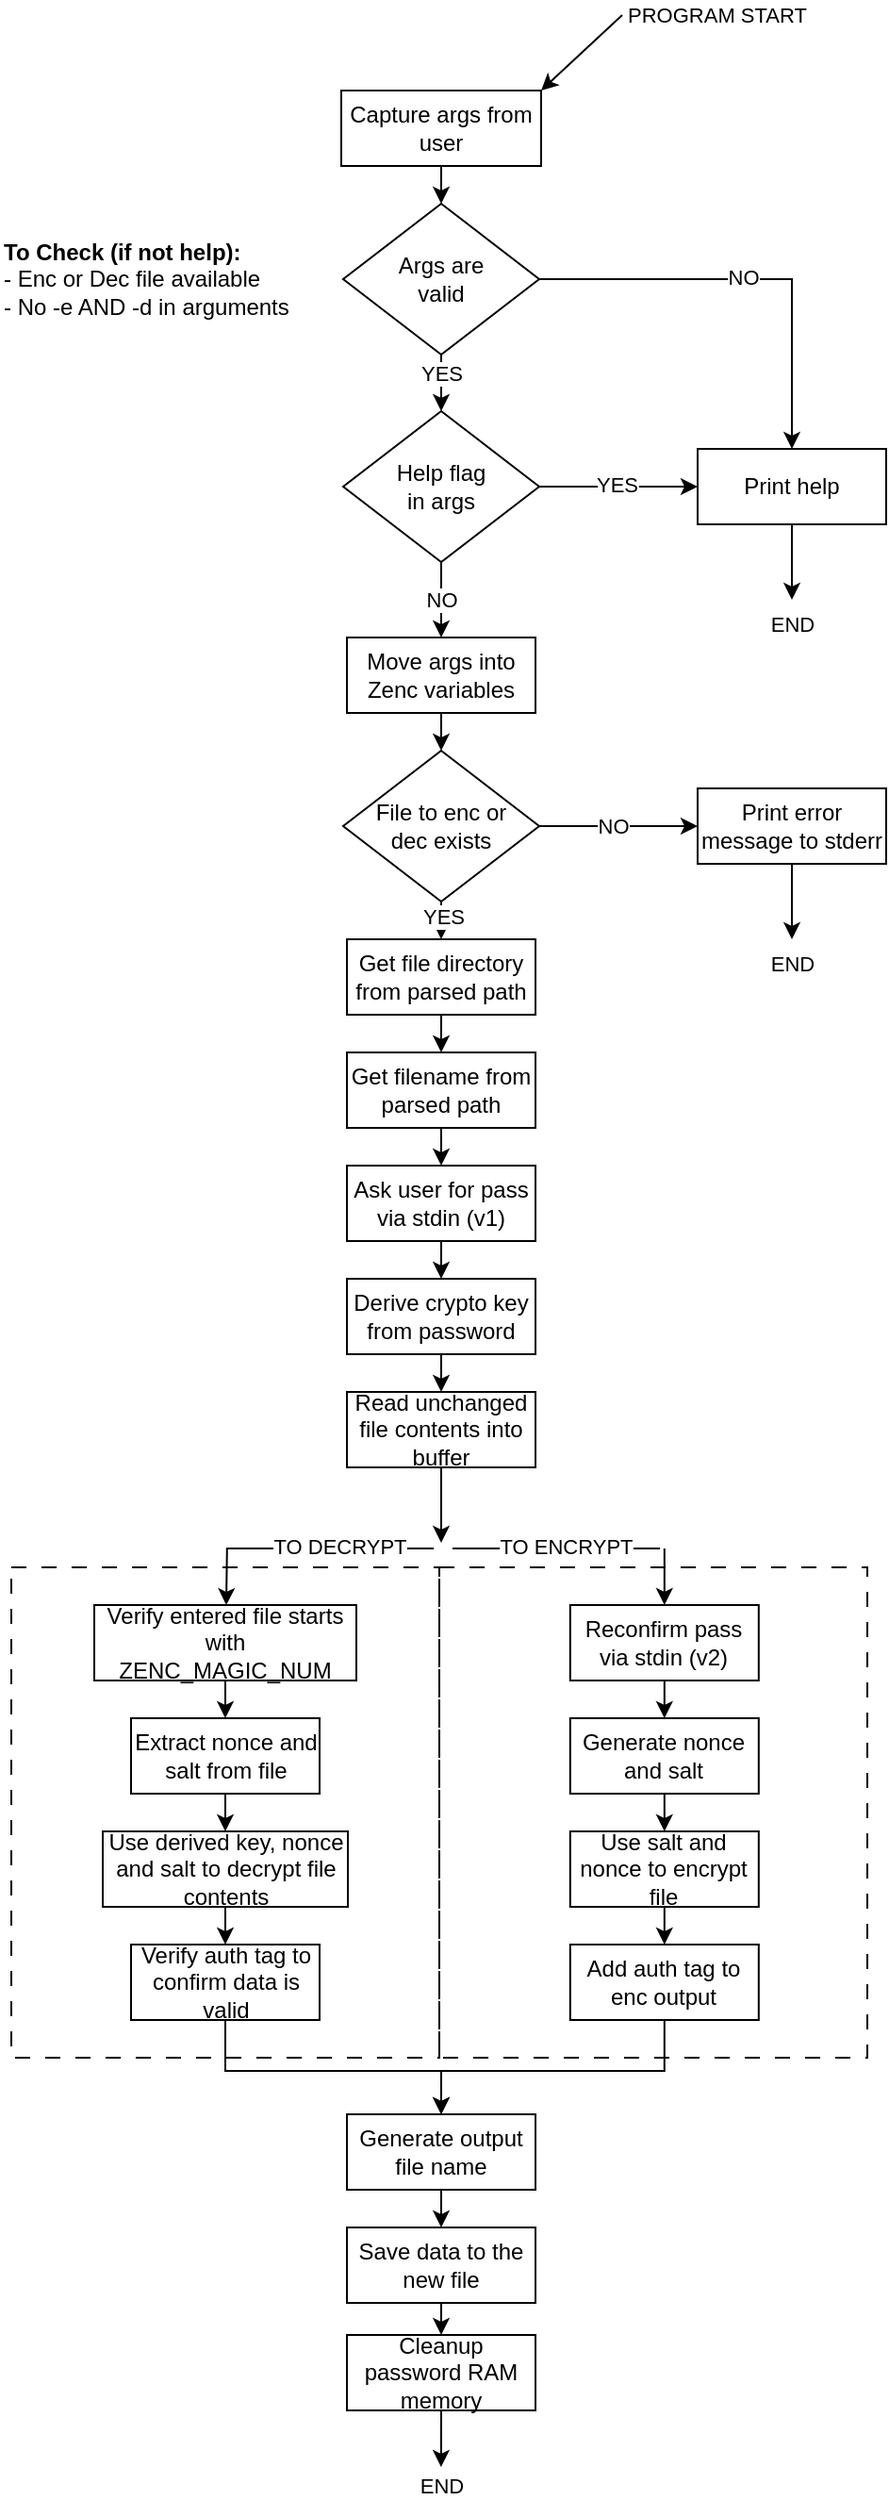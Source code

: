 <mxfile version="26.1.1">
  <diagram name="Page-1" id="E4HYgALOY7W5i4N9BqXJ">
    <mxGraphModel dx="948" dy="955" grid="1" gridSize="10" guides="1" tooltips="1" connect="1" arrows="1" fold="1" page="1" pageScale="1" pageWidth="827" pageHeight="1169" math="0" shadow="0">
      <root>
        <mxCell id="0" />
        <mxCell id="1" parent="0" />
        <mxCell id="OB0NcN0KG9-fFTGXhKvU-54" value="" style="rounded=0;whiteSpace=wrap;html=1;fillColor=none;dashed=1;dashPattern=8 8;" vertex="1" parent="1">
          <mxGeometry x="413" y="853" width="227" height="260" as="geometry" />
        </mxCell>
        <mxCell id="OB0NcN0KG9-fFTGXhKvU-6" style="edgeStyle=orthogonalEdgeStyle;rounded=0;orthogonalLoop=1;jettySize=auto;html=1;exitX=0.5;exitY=1;exitDx=0;exitDy=0;entryX=0.5;entryY=0;entryDx=0;entryDy=0;" edge="1" parent="1" source="OB0NcN0KG9-fFTGXhKvU-1" target="OB0NcN0KG9-fFTGXhKvU-5">
          <mxGeometry relative="1" as="geometry" />
        </mxCell>
        <mxCell id="OB0NcN0KG9-fFTGXhKvU-1" value="Capture args from user" style="rounded=0;whiteSpace=wrap;html=1;" vertex="1" parent="1">
          <mxGeometry x="361" y="70" width="106" height="40" as="geometry" />
        </mxCell>
        <mxCell id="OB0NcN0KG9-fFTGXhKvU-2" value="" style="endArrow=classic;html=1;rounded=0;entryX=1;entryY=0;entryDx=0;entryDy=0;" edge="1" parent="1" target="OB0NcN0KG9-fFTGXhKvU-1">
          <mxGeometry width="50" height="50" relative="1" as="geometry">
            <mxPoint x="510" y="30" as="sourcePoint" />
            <mxPoint x="610" y="30" as="targetPoint" />
          </mxGeometry>
        </mxCell>
        <mxCell id="OB0NcN0KG9-fFTGXhKvU-3" value="PROGRAM START" style="edgeLabel;html=1;align=center;verticalAlign=middle;resizable=0;points=[];" vertex="1" connectable="0" parent="OB0NcN0KG9-fFTGXhKvU-2">
          <mxGeometry x="-0.754" relative="1" as="geometry">
            <mxPoint x="55" y="-5" as="offset" />
          </mxGeometry>
        </mxCell>
        <mxCell id="OB0NcN0KG9-fFTGXhKvU-8" style="edgeStyle=orthogonalEdgeStyle;rounded=0;orthogonalLoop=1;jettySize=auto;html=1;exitX=1;exitY=0.5;exitDx=0;exitDy=0;entryX=0.5;entryY=0;entryDx=0;entryDy=0;" edge="1" parent="1" source="OB0NcN0KG9-fFTGXhKvU-5" target="OB0NcN0KG9-fFTGXhKvU-7">
          <mxGeometry relative="1" as="geometry" />
        </mxCell>
        <mxCell id="OB0NcN0KG9-fFTGXhKvU-9" value="NO" style="edgeLabel;html=1;align=center;verticalAlign=middle;resizable=0;points=[];" vertex="1" connectable="0" parent="OB0NcN0KG9-fFTGXhKvU-8">
          <mxGeometry x="-0.036" y="1" relative="1" as="geometry">
            <mxPoint as="offset" />
          </mxGeometry>
        </mxCell>
        <mxCell id="OB0NcN0KG9-fFTGXhKvU-12" style="edgeStyle=orthogonalEdgeStyle;rounded=0;orthogonalLoop=1;jettySize=auto;html=1;exitX=0.5;exitY=1;exitDx=0;exitDy=0;entryX=0.5;entryY=0;entryDx=0;entryDy=0;" edge="1" parent="1" source="OB0NcN0KG9-fFTGXhKvU-5" target="OB0NcN0KG9-fFTGXhKvU-11">
          <mxGeometry relative="1" as="geometry" />
        </mxCell>
        <mxCell id="OB0NcN0KG9-fFTGXhKvU-15" value="YES" style="edgeLabel;html=1;align=center;verticalAlign=middle;resizable=0;points=[];" vertex="1" connectable="0" parent="OB0NcN0KG9-fFTGXhKvU-12">
          <mxGeometry x="-0.317" y="2" relative="1" as="geometry">
            <mxPoint x="-2" as="offset" />
          </mxGeometry>
        </mxCell>
        <mxCell id="OB0NcN0KG9-fFTGXhKvU-5" value="Args are&lt;div&gt;valid&lt;/div&gt;" style="rhombus;whiteSpace=wrap;html=1;" vertex="1" parent="1">
          <mxGeometry x="362" y="130" width="104" height="80" as="geometry" />
        </mxCell>
        <mxCell id="OB0NcN0KG9-fFTGXhKvU-7" value="Print help" style="rounded=0;whiteSpace=wrap;html=1;" vertex="1" parent="1">
          <mxGeometry x="550" y="260" width="100" height="40" as="geometry" />
        </mxCell>
        <mxCell id="OB0NcN0KG9-fFTGXhKvU-13" style="edgeStyle=orthogonalEdgeStyle;rounded=0;orthogonalLoop=1;jettySize=auto;html=1;exitX=1;exitY=0.5;exitDx=0;exitDy=0;entryX=0;entryY=0.5;entryDx=0;entryDy=0;" edge="1" parent="1" source="OB0NcN0KG9-fFTGXhKvU-11" target="OB0NcN0KG9-fFTGXhKvU-7">
          <mxGeometry relative="1" as="geometry" />
        </mxCell>
        <mxCell id="OB0NcN0KG9-fFTGXhKvU-14" value="YES" style="edgeLabel;html=1;align=center;verticalAlign=middle;resizable=0;points=[];" vertex="1" connectable="0" parent="OB0NcN0KG9-fFTGXhKvU-13">
          <mxGeometry x="-0.036" y="1" relative="1" as="geometry">
            <mxPoint as="offset" />
          </mxGeometry>
        </mxCell>
        <mxCell id="OB0NcN0KG9-fFTGXhKvU-19" style="edgeStyle=orthogonalEdgeStyle;rounded=0;orthogonalLoop=1;jettySize=auto;html=1;exitX=0.5;exitY=1;exitDx=0;exitDy=0;entryX=0.5;entryY=0;entryDx=0;entryDy=0;" edge="1" parent="1" source="OB0NcN0KG9-fFTGXhKvU-11" target="OB0NcN0KG9-fFTGXhKvU-24">
          <mxGeometry relative="1" as="geometry">
            <mxPoint x="414" y="360" as="targetPoint" />
          </mxGeometry>
        </mxCell>
        <mxCell id="OB0NcN0KG9-fFTGXhKvU-20" value="NO" style="edgeLabel;html=1;align=center;verticalAlign=middle;resizable=0;points=[];" vertex="1" connectable="0" parent="OB0NcN0KG9-fFTGXhKvU-19">
          <mxGeometry x="-0.025" relative="1" as="geometry">
            <mxPoint as="offset" />
          </mxGeometry>
        </mxCell>
        <mxCell id="OB0NcN0KG9-fFTGXhKvU-11" value="Help flag&lt;div&gt;in args&lt;/div&gt;" style="rhombus;whiteSpace=wrap;html=1;" vertex="1" parent="1">
          <mxGeometry x="362" y="240" width="104" height="80" as="geometry" />
        </mxCell>
        <mxCell id="OB0NcN0KG9-fFTGXhKvU-21" value="&lt;b&gt;To Check (if not help):&lt;/b&gt;&lt;div&gt;&lt;span style=&quot;background-color: transparent; color: light-dark(rgb(0, 0, 0), rgb(255, 255, 255));&quot;&gt;- Enc or Dec file available&lt;/span&gt;&lt;/div&gt;&lt;div&gt;- No -e AND -d in arguments&lt;/div&gt;" style="text;html=1;align=left;verticalAlign=middle;whiteSpace=wrap;rounded=0;" vertex="1" parent="1">
          <mxGeometry x="180" y="135" width="169" height="70" as="geometry" />
        </mxCell>
        <mxCell id="OB0NcN0KG9-fFTGXhKvU-22" value="" style="endArrow=classic;html=1;rounded=0;exitX=0.5;exitY=1;exitDx=0;exitDy=0;" edge="1" parent="1" source="OB0NcN0KG9-fFTGXhKvU-7">
          <mxGeometry width="50" height="50" relative="1" as="geometry">
            <mxPoint x="600" y="370" as="sourcePoint" />
            <mxPoint x="600" y="340" as="targetPoint" />
          </mxGeometry>
        </mxCell>
        <mxCell id="OB0NcN0KG9-fFTGXhKvU-23" value="END" style="edgeLabel;html=1;align=center;verticalAlign=middle;resizable=0;points=[];" vertex="1" connectable="0" parent="OB0NcN0KG9-fFTGXhKvU-22">
          <mxGeometry x="0.447" relative="1" as="geometry">
            <mxPoint y="24" as="offset" />
          </mxGeometry>
        </mxCell>
        <mxCell id="OB0NcN0KG9-fFTGXhKvU-29" style="edgeStyle=orthogonalEdgeStyle;rounded=0;orthogonalLoop=1;jettySize=auto;html=1;exitX=0.5;exitY=1;exitDx=0;exitDy=0;entryX=0.5;entryY=0;entryDx=0;entryDy=0;" edge="1" parent="1" source="OB0NcN0KG9-fFTGXhKvU-24" target="OB0NcN0KG9-fFTGXhKvU-28">
          <mxGeometry relative="1" as="geometry" />
        </mxCell>
        <mxCell id="OB0NcN0KG9-fFTGXhKvU-24" value="Move args into Zenc variables" style="rounded=0;whiteSpace=wrap;html=1;" vertex="1" parent="1">
          <mxGeometry x="364" y="360" width="100" height="40" as="geometry" />
        </mxCell>
        <mxCell id="OB0NcN0KG9-fFTGXhKvU-34" style="edgeStyle=orthogonalEdgeStyle;rounded=0;orthogonalLoop=1;jettySize=auto;html=1;exitX=1;exitY=0.5;exitDx=0;exitDy=0;entryX=0;entryY=0.5;entryDx=0;entryDy=0;" edge="1" parent="1" source="OB0NcN0KG9-fFTGXhKvU-28" target="OB0NcN0KG9-fFTGXhKvU-33">
          <mxGeometry relative="1" as="geometry" />
        </mxCell>
        <mxCell id="OB0NcN0KG9-fFTGXhKvU-38" value="NO" style="edgeLabel;html=1;align=center;verticalAlign=middle;resizable=0;points=[];" vertex="1" connectable="0" parent="OB0NcN0KG9-fFTGXhKvU-34">
          <mxGeometry x="-0.079" relative="1" as="geometry">
            <mxPoint as="offset" />
          </mxGeometry>
        </mxCell>
        <mxCell id="OB0NcN0KG9-fFTGXhKvU-40" style="edgeStyle=orthogonalEdgeStyle;rounded=0;orthogonalLoop=1;jettySize=auto;html=1;exitX=0.5;exitY=1;exitDx=0;exitDy=0;entryX=0.5;entryY=0;entryDx=0;entryDy=0;" edge="1" parent="1" source="OB0NcN0KG9-fFTGXhKvU-28" target="OB0NcN0KG9-fFTGXhKvU-41">
          <mxGeometry relative="1" as="geometry">
            <mxPoint x="414" y="520" as="targetPoint" />
          </mxGeometry>
        </mxCell>
        <mxCell id="OB0NcN0KG9-fFTGXhKvU-96" value="YES" style="edgeLabel;html=1;align=center;verticalAlign=middle;resizable=0;points=[];" vertex="1" connectable="0" parent="OB0NcN0KG9-fFTGXhKvU-40">
          <mxGeometry x="-0.27" y="1" relative="1" as="geometry">
            <mxPoint as="offset" />
          </mxGeometry>
        </mxCell>
        <mxCell id="OB0NcN0KG9-fFTGXhKvU-28" value="File to enc or&lt;div&gt;dec exists&lt;/div&gt;" style="rhombus;whiteSpace=wrap;html=1;" vertex="1" parent="1">
          <mxGeometry x="362" y="420" width="104" height="80" as="geometry" />
        </mxCell>
        <mxCell id="OB0NcN0KG9-fFTGXhKvU-33" value="Print error message to stderr" style="rounded=0;whiteSpace=wrap;html=1;" vertex="1" parent="1">
          <mxGeometry x="550" y="440" width="100" height="40" as="geometry" />
        </mxCell>
        <mxCell id="OB0NcN0KG9-fFTGXhKvU-35" value="" style="endArrow=classic;html=1;rounded=0;exitX=0.5;exitY=1;exitDx=0;exitDy=0;" edge="1" parent="1" source="OB0NcN0KG9-fFTGXhKvU-33">
          <mxGeometry width="50" height="50" relative="1" as="geometry">
            <mxPoint x="599.71" y="500" as="sourcePoint" />
            <mxPoint x="600" y="520" as="targetPoint" />
          </mxGeometry>
        </mxCell>
        <mxCell id="OB0NcN0KG9-fFTGXhKvU-36" value="END" style="edgeLabel;html=1;align=center;verticalAlign=middle;resizable=0;points=[];" vertex="1" connectable="0" parent="OB0NcN0KG9-fFTGXhKvU-35">
          <mxGeometry x="0.447" relative="1" as="geometry">
            <mxPoint y="24" as="offset" />
          </mxGeometry>
        </mxCell>
        <mxCell id="OB0NcN0KG9-fFTGXhKvU-43" style="edgeStyle=orthogonalEdgeStyle;rounded=0;orthogonalLoop=1;jettySize=auto;html=1;exitX=0.5;exitY=1;exitDx=0;exitDy=0;entryX=0.5;entryY=0;entryDx=0;entryDy=0;" edge="1" parent="1" source="OB0NcN0KG9-fFTGXhKvU-41" target="OB0NcN0KG9-fFTGXhKvU-42">
          <mxGeometry relative="1" as="geometry" />
        </mxCell>
        <mxCell id="OB0NcN0KG9-fFTGXhKvU-41" value="Get file directory from parsed path" style="rounded=0;whiteSpace=wrap;html=1;" vertex="1" parent="1">
          <mxGeometry x="364" y="520" width="100" height="40" as="geometry" />
        </mxCell>
        <mxCell id="OB0NcN0KG9-fFTGXhKvU-45" style="edgeStyle=orthogonalEdgeStyle;rounded=0;orthogonalLoop=1;jettySize=auto;html=1;exitX=0.5;exitY=1;exitDx=0;exitDy=0;entryX=0.5;entryY=0;entryDx=0;entryDy=0;" edge="1" parent="1" source="OB0NcN0KG9-fFTGXhKvU-42" target="OB0NcN0KG9-fFTGXhKvU-44">
          <mxGeometry relative="1" as="geometry" />
        </mxCell>
        <mxCell id="OB0NcN0KG9-fFTGXhKvU-42" value="Get filename from parsed path" style="rounded=0;whiteSpace=wrap;html=1;" vertex="1" parent="1">
          <mxGeometry x="364" y="580" width="100" height="40" as="geometry" />
        </mxCell>
        <mxCell id="OB0NcN0KG9-fFTGXhKvU-44" value="Ask user for pass via stdin (v1)" style="rounded=0;whiteSpace=wrap;html=1;" vertex="1" parent="1">
          <mxGeometry x="364" y="640" width="100" height="40" as="geometry" />
        </mxCell>
        <mxCell id="OB0NcN0KG9-fFTGXhKvU-59" style="edgeStyle=orthogonalEdgeStyle;rounded=0;orthogonalLoop=1;jettySize=auto;html=1;exitX=0.5;exitY=1;exitDx=0;exitDy=0;entryX=0.5;entryY=0;entryDx=0;entryDy=0;" edge="1" parent="1" source="OB0NcN0KG9-fFTGXhKvU-47" target="OB0NcN0KG9-fFTGXhKvU-58">
          <mxGeometry relative="1" as="geometry" />
        </mxCell>
        <mxCell id="OB0NcN0KG9-fFTGXhKvU-47" value="Reconfirm pass via stdin (v2)" style="rounded=0;whiteSpace=wrap;html=1;" vertex="1" parent="1">
          <mxGeometry x="482.41" y="873" width="100" height="40" as="geometry" />
        </mxCell>
        <mxCell id="OB0NcN0KG9-fFTGXhKvU-48" value="" style="endArrow=classic;html=1;rounded=0;exitX=0.5;exitY=1;exitDx=0;exitDy=0;entryX=0.5;entryY=0;entryDx=0;entryDy=0;" edge="1" parent="1" source="OB0NcN0KG9-fFTGXhKvU-44" target="OB0NcN0KG9-fFTGXhKvU-57">
          <mxGeometry width="50" height="50" relative="1" as="geometry">
            <mxPoint x="380" y="740" as="sourcePoint" />
            <mxPoint x="414" y="720" as="targetPoint" />
          </mxGeometry>
        </mxCell>
        <mxCell id="OB0NcN0KG9-fFTGXhKvU-83" style="edgeStyle=orthogonalEdgeStyle;rounded=0;orthogonalLoop=1;jettySize=auto;html=1;exitX=0.5;exitY=1;exitDx=0;exitDy=0;entryX=0.5;entryY=0;entryDx=0;entryDy=0;" edge="1" parent="1" source="OB0NcN0KG9-fFTGXhKvU-57" target="OB0NcN0KG9-fFTGXhKvU-81">
          <mxGeometry relative="1" as="geometry" />
        </mxCell>
        <mxCell id="OB0NcN0KG9-fFTGXhKvU-57" value="Derive crypto key from password" style="rounded=0;whiteSpace=wrap;html=1;" vertex="1" parent="1">
          <mxGeometry x="364" y="700" width="100" height="40" as="geometry" />
        </mxCell>
        <mxCell id="OB0NcN0KG9-fFTGXhKvU-70" style="edgeStyle=orthogonalEdgeStyle;rounded=0;orthogonalLoop=1;jettySize=auto;html=1;exitX=0.5;exitY=1;exitDx=0;exitDy=0;entryX=0.5;entryY=0;entryDx=0;entryDy=0;" edge="1" parent="1" source="OB0NcN0KG9-fFTGXhKvU-58" target="OB0NcN0KG9-fFTGXhKvU-65">
          <mxGeometry relative="1" as="geometry" />
        </mxCell>
        <mxCell id="OB0NcN0KG9-fFTGXhKvU-58" value="Generate nonce and salt" style="rounded=0;whiteSpace=wrap;html=1;" vertex="1" parent="1">
          <mxGeometry x="482.41" y="933" width="100" height="40" as="geometry" />
        </mxCell>
        <mxCell id="OB0NcN0KG9-fFTGXhKvU-63" value="" style="group" vertex="1" connectable="0" parent="1">
          <mxGeometry x="300" y="843" width="110" height="30" as="geometry" />
        </mxCell>
        <mxCell id="OB0NcN0KG9-fFTGXhKvU-60" value="" style="endArrow=none;html=1;rounded=0;" edge="1" parent="OB0NcN0KG9-fFTGXhKvU-63">
          <mxGeometry width="50" height="50" relative="1" as="geometry">
            <mxPoint as="sourcePoint" />
            <mxPoint x="110" as="targetPoint" />
          </mxGeometry>
        </mxCell>
        <mxCell id="OB0NcN0KG9-fFTGXhKvU-61" value="TO DECRYPT" style="edgeLabel;html=1;align=center;verticalAlign=middle;resizable=0;points=[];" vertex="1" connectable="0" parent="OB0NcN0KG9-fFTGXhKvU-60">
          <mxGeometry x="-0.024" y="1" relative="1" as="geometry">
            <mxPoint x="6" as="offset" />
          </mxGeometry>
        </mxCell>
        <mxCell id="OB0NcN0KG9-fFTGXhKvU-62" value="" style="endArrow=classic;html=1;rounded=0;entryX=0.5;entryY=0;entryDx=0;entryDy=0;" edge="1" parent="OB0NcN0KG9-fFTGXhKvU-63">
          <mxGeometry width="50" height="50" relative="1" as="geometry">
            <mxPoint x="0.41" as="sourcePoint" />
            <mxPoint y="30" as="targetPoint" />
          </mxGeometry>
        </mxCell>
        <mxCell id="OB0NcN0KG9-fFTGXhKvU-64" value="" style="group" vertex="1" connectable="0" parent="1">
          <mxGeometry x="420" y="843" width="112.41" as="geometry" />
        </mxCell>
        <mxCell id="OB0NcN0KG9-fFTGXhKvU-49" value="" style="endArrow=none;html=1;rounded=0;" edge="1" parent="OB0NcN0KG9-fFTGXhKvU-64">
          <mxGeometry width="50" height="50" relative="1" as="geometry">
            <mxPoint as="sourcePoint" />
            <mxPoint x="110" as="targetPoint" />
          </mxGeometry>
        </mxCell>
        <mxCell id="OB0NcN0KG9-fFTGXhKvU-50" value="TO ENCRYPT" style="edgeLabel;html=1;align=center;verticalAlign=middle;resizable=0;points=[];" vertex="1" connectable="0" parent="OB0NcN0KG9-fFTGXhKvU-49">
          <mxGeometry x="-0.024" y="1" relative="1" as="geometry">
            <mxPoint x="6" as="offset" />
          </mxGeometry>
        </mxCell>
        <mxCell id="OB0NcN0KG9-fFTGXhKvU-53" value="" style="endArrow=classic;html=1;rounded=0;entryX=0.5;entryY=0;entryDx=0;entryDy=0;" edge="1" parent="OB0NcN0KG9-fFTGXhKvU-64" target="OB0NcN0KG9-fFTGXhKvU-47">
          <mxGeometry width="50" height="50" relative="1" as="geometry">
            <mxPoint x="112.41" as="sourcePoint" />
            <mxPoint x="182.41" y="-50" as="targetPoint" />
          </mxGeometry>
        </mxCell>
        <mxCell id="OB0NcN0KG9-fFTGXhKvU-71" style="edgeStyle=orthogonalEdgeStyle;rounded=0;orthogonalLoop=1;jettySize=auto;html=1;exitX=0.5;exitY=1;exitDx=0;exitDy=0;entryX=0.5;entryY=0;entryDx=0;entryDy=0;" edge="1" parent="1" source="OB0NcN0KG9-fFTGXhKvU-65" target="OB0NcN0KG9-fFTGXhKvU-66">
          <mxGeometry relative="1" as="geometry" />
        </mxCell>
        <mxCell id="OB0NcN0KG9-fFTGXhKvU-65" value="Use salt and nonce to encrypt file" style="rounded=0;whiteSpace=wrap;html=1;" vertex="1" parent="1">
          <mxGeometry x="482.41" y="993" width="100" height="40" as="geometry" />
        </mxCell>
        <mxCell id="OB0NcN0KG9-fFTGXhKvU-77" style="edgeStyle=orthogonalEdgeStyle;rounded=0;orthogonalLoop=1;jettySize=auto;html=1;exitX=0.5;exitY=1;exitDx=0;exitDy=0;entryX=0.5;entryY=0;entryDx=0;entryDy=0;" edge="1" parent="1" source="OB0NcN0KG9-fFTGXhKvU-66" target="OB0NcN0KG9-fFTGXhKvU-74">
          <mxGeometry relative="1" as="geometry">
            <Array as="points">
              <mxPoint x="532" y="1120" />
              <mxPoint x="414" y="1120" />
            </Array>
          </mxGeometry>
        </mxCell>
        <mxCell id="OB0NcN0KG9-fFTGXhKvU-66" value="Add auth tag to enc output" style="rounded=0;whiteSpace=wrap;html=1;" vertex="1" parent="1">
          <mxGeometry x="482.41" y="1053" width="100" height="40" as="geometry" />
        </mxCell>
        <mxCell id="OB0NcN0KG9-fFTGXhKvU-69" value="" style="rounded=0;whiteSpace=wrap;html=1;fillColor=none;dashed=1;dashPattern=8 8;" vertex="1" parent="1">
          <mxGeometry x="186" y="853" width="227" height="260" as="geometry" />
        </mxCell>
        <mxCell id="OB0NcN0KG9-fFTGXhKvU-76" style="edgeStyle=orthogonalEdgeStyle;rounded=0;orthogonalLoop=1;jettySize=auto;html=1;exitX=0.5;exitY=1;exitDx=0;exitDy=0;entryX=0.5;entryY=0;entryDx=0;entryDy=0;" edge="1" parent="1" source="OB0NcN0KG9-fFTGXhKvU-74" target="OB0NcN0KG9-fFTGXhKvU-75">
          <mxGeometry relative="1" as="geometry" />
        </mxCell>
        <mxCell id="OB0NcN0KG9-fFTGXhKvU-74" value="Generate output file name" style="rounded=0;whiteSpace=wrap;html=1;" vertex="1" parent="1">
          <mxGeometry x="364" y="1143" width="100" height="40" as="geometry" />
        </mxCell>
        <mxCell id="OB0NcN0KG9-fFTGXhKvU-78" style="edgeStyle=orthogonalEdgeStyle;rounded=0;orthogonalLoop=1;jettySize=auto;html=1;exitX=0.5;exitY=1;exitDx=0;exitDy=0;entryX=0.5;entryY=0;entryDx=0;entryDy=0;" edge="1" parent="1" source="OB0NcN0KG9-fFTGXhKvU-75" target="OB0NcN0KG9-fFTGXhKvU-97">
          <mxGeometry relative="1" as="geometry">
            <mxPoint x="414" y="1270" as="targetPoint" />
          </mxGeometry>
        </mxCell>
        <mxCell id="OB0NcN0KG9-fFTGXhKvU-75" value="Save data to the new file" style="rounded=0;whiteSpace=wrap;html=1;" vertex="1" parent="1">
          <mxGeometry x="364" y="1203" width="100" height="40" as="geometry" />
        </mxCell>
        <mxCell id="OB0NcN0KG9-fFTGXhKvU-84" style="edgeStyle=orthogonalEdgeStyle;rounded=0;orthogonalLoop=1;jettySize=auto;html=1;exitX=0.5;exitY=1;exitDx=0;exitDy=0;" edge="1" parent="1" source="OB0NcN0KG9-fFTGXhKvU-81">
          <mxGeometry relative="1" as="geometry">
            <mxPoint x="414" y="840" as="targetPoint" />
          </mxGeometry>
        </mxCell>
        <mxCell id="OB0NcN0KG9-fFTGXhKvU-81" value="Read unchanged file contents into buffer" style="rounded=0;whiteSpace=wrap;html=1;" vertex="1" parent="1">
          <mxGeometry x="364" y="760" width="100" height="40" as="geometry" />
        </mxCell>
        <mxCell id="OB0NcN0KG9-fFTGXhKvU-89" style="edgeStyle=orthogonalEdgeStyle;rounded=0;orthogonalLoop=1;jettySize=auto;html=1;exitX=0.5;exitY=1;exitDx=0;exitDy=0;entryX=0.5;entryY=0;entryDx=0;entryDy=0;" edge="1" parent="1" source="OB0NcN0KG9-fFTGXhKvU-85" target="OB0NcN0KG9-fFTGXhKvU-88">
          <mxGeometry relative="1" as="geometry" />
        </mxCell>
        <mxCell id="OB0NcN0KG9-fFTGXhKvU-85" value="Verify entered file starts with ZENC_MAGIC_NUM" style="rounded=0;whiteSpace=wrap;html=1;" vertex="1" parent="1">
          <mxGeometry x="230" y="873" width="139" height="40" as="geometry" />
        </mxCell>
        <mxCell id="OB0NcN0KG9-fFTGXhKvU-91" style="edgeStyle=orthogonalEdgeStyle;rounded=0;orthogonalLoop=1;jettySize=auto;html=1;exitX=0.5;exitY=1;exitDx=0;exitDy=0;entryX=0.5;entryY=0;entryDx=0;entryDy=0;" edge="1" parent="1" source="OB0NcN0KG9-fFTGXhKvU-88" target="OB0NcN0KG9-fFTGXhKvU-90">
          <mxGeometry relative="1" as="geometry" />
        </mxCell>
        <mxCell id="OB0NcN0KG9-fFTGXhKvU-88" value="Extract nonce and salt from file" style="rounded=0;whiteSpace=wrap;html=1;" vertex="1" parent="1">
          <mxGeometry x="249.5" y="933" width="100" height="40" as="geometry" />
        </mxCell>
        <mxCell id="OB0NcN0KG9-fFTGXhKvU-94" style="edgeStyle=orthogonalEdgeStyle;rounded=0;orthogonalLoop=1;jettySize=auto;html=1;exitX=0.5;exitY=1;exitDx=0;exitDy=0;entryX=0.5;entryY=0;entryDx=0;entryDy=0;" edge="1" parent="1" source="OB0NcN0KG9-fFTGXhKvU-90" target="OB0NcN0KG9-fFTGXhKvU-93">
          <mxGeometry relative="1" as="geometry" />
        </mxCell>
        <mxCell id="OB0NcN0KG9-fFTGXhKvU-90" value="Use derived key, nonce and salt to decrypt file contents" style="rounded=0;whiteSpace=wrap;html=1;" vertex="1" parent="1">
          <mxGeometry x="234.5" y="993" width="130" height="40" as="geometry" />
        </mxCell>
        <mxCell id="OB0NcN0KG9-fFTGXhKvU-95" style="edgeStyle=orthogonalEdgeStyle;rounded=0;orthogonalLoop=1;jettySize=auto;html=1;exitX=0.5;exitY=1;exitDx=0;exitDy=0;entryX=0.5;entryY=0;entryDx=0;entryDy=0;" edge="1" parent="1" source="OB0NcN0KG9-fFTGXhKvU-93" target="OB0NcN0KG9-fFTGXhKvU-74">
          <mxGeometry relative="1" as="geometry">
            <Array as="points">
              <mxPoint x="299" y="1120" />
              <mxPoint x="414" y="1120" />
            </Array>
          </mxGeometry>
        </mxCell>
        <mxCell id="OB0NcN0KG9-fFTGXhKvU-93" value="Verify auth tag to confirm data is valid" style="rounded=0;whiteSpace=wrap;html=1;" vertex="1" parent="1">
          <mxGeometry x="249.5" y="1053" width="100" height="40" as="geometry" />
        </mxCell>
        <mxCell id="OB0NcN0KG9-fFTGXhKvU-98" style="edgeStyle=orthogonalEdgeStyle;rounded=0;orthogonalLoop=1;jettySize=auto;html=1;exitX=0.5;exitY=1;exitDx=0;exitDy=0;" edge="1" parent="1" source="OB0NcN0KG9-fFTGXhKvU-97">
          <mxGeometry relative="1" as="geometry">
            <mxPoint x="413.944" y="1330" as="targetPoint" />
          </mxGeometry>
        </mxCell>
        <mxCell id="OB0NcN0KG9-fFTGXhKvU-99" value="END" style="edgeLabel;html=1;align=center;verticalAlign=middle;resizable=0;points=[];" vertex="1" connectable="0" parent="OB0NcN0KG9-fFTGXhKvU-98">
          <mxGeometry x="0.715" y="1" relative="1" as="geometry">
            <mxPoint x="-1" y="14" as="offset" />
          </mxGeometry>
        </mxCell>
        <mxCell id="OB0NcN0KG9-fFTGXhKvU-97" value="Cleanup password RAM memory" style="rounded=0;whiteSpace=wrap;html=1;" vertex="1" parent="1">
          <mxGeometry x="364" y="1260" width="100" height="40" as="geometry" />
        </mxCell>
      </root>
    </mxGraphModel>
  </diagram>
</mxfile>
